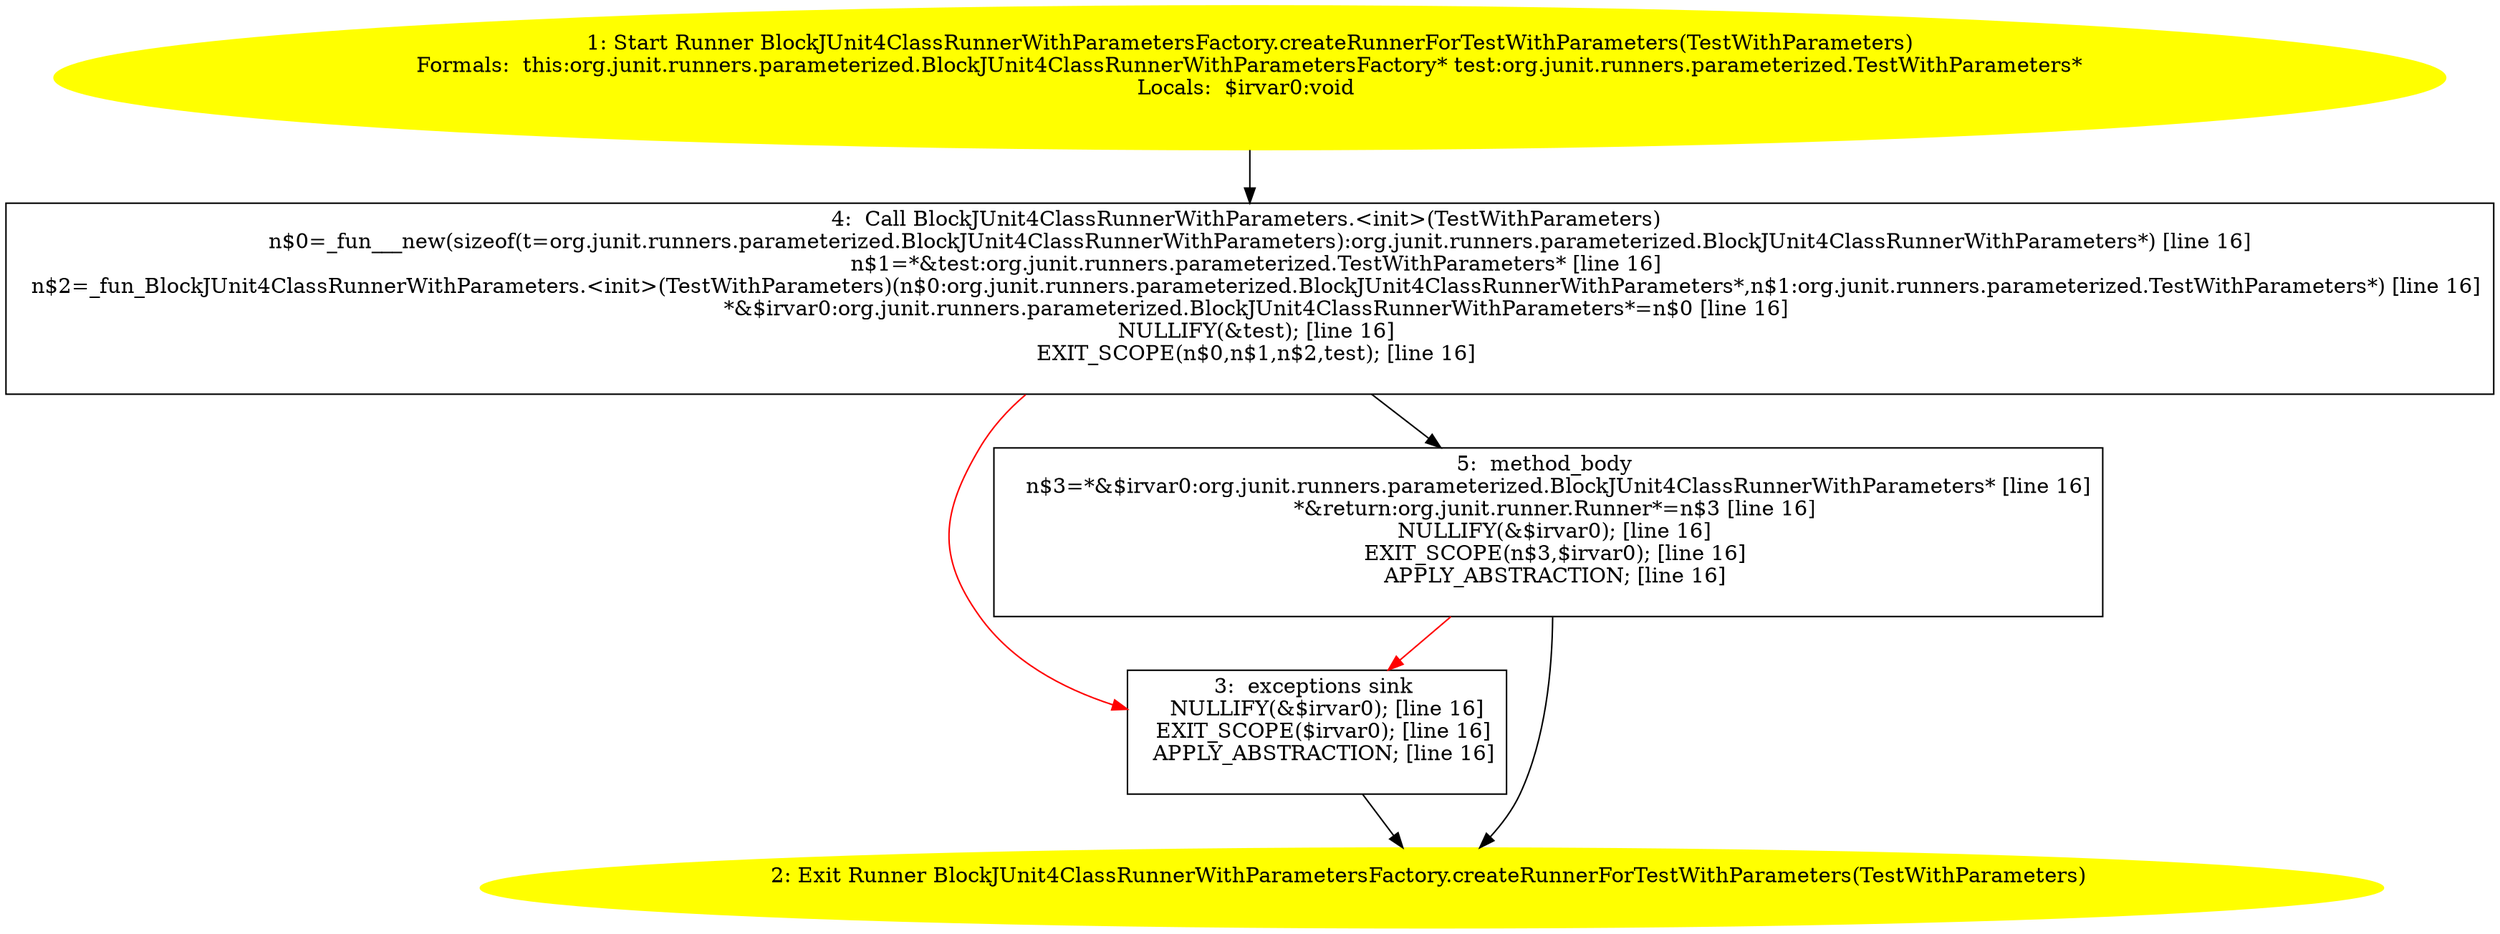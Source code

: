 /* @generated */
digraph cfg {
"org.junit.runners.parameterized.BlockJUnit4ClassRunnerWithParametersFactory.createRunnerForTestWithP.b5f3c2360b67da3bc8d320acba84d3fc_1" [label="1: Start Runner BlockJUnit4ClassRunnerWithParametersFactory.createRunnerForTestWithParameters(TestWithParameters)\nFormals:  this:org.junit.runners.parameterized.BlockJUnit4ClassRunnerWithParametersFactory* test:org.junit.runners.parameterized.TestWithParameters*\nLocals:  $irvar0:void \n  " color=yellow style=filled]
	

	 "org.junit.runners.parameterized.BlockJUnit4ClassRunnerWithParametersFactory.createRunnerForTestWithP.b5f3c2360b67da3bc8d320acba84d3fc_1" -> "org.junit.runners.parameterized.BlockJUnit4ClassRunnerWithParametersFactory.createRunnerForTestWithP.b5f3c2360b67da3bc8d320acba84d3fc_4" ;
"org.junit.runners.parameterized.BlockJUnit4ClassRunnerWithParametersFactory.createRunnerForTestWithP.b5f3c2360b67da3bc8d320acba84d3fc_2" [label="2: Exit Runner BlockJUnit4ClassRunnerWithParametersFactory.createRunnerForTestWithParameters(TestWithParameters) \n  " color=yellow style=filled]
	

"org.junit.runners.parameterized.BlockJUnit4ClassRunnerWithParametersFactory.createRunnerForTestWithP.b5f3c2360b67da3bc8d320acba84d3fc_3" [label="3:  exceptions sink \n   NULLIFY(&$irvar0); [line 16]\n  EXIT_SCOPE($irvar0); [line 16]\n  APPLY_ABSTRACTION; [line 16]\n " shape="box"]
	

	 "org.junit.runners.parameterized.BlockJUnit4ClassRunnerWithParametersFactory.createRunnerForTestWithP.b5f3c2360b67da3bc8d320acba84d3fc_3" -> "org.junit.runners.parameterized.BlockJUnit4ClassRunnerWithParametersFactory.createRunnerForTestWithP.b5f3c2360b67da3bc8d320acba84d3fc_2" ;
"org.junit.runners.parameterized.BlockJUnit4ClassRunnerWithParametersFactory.createRunnerForTestWithP.b5f3c2360b67da3bc8d320acba84d3fc_4" [label="4:  Call BlockJUnit4ClassRunnerWithParameters.<init>(TestWithParameters) \n   n$0=_fun___new(sizeof(t=org.junit.runners.parameterized.BlockJUnit4ClassRunnerWithParameters):org.junit.runners.parameterized.BlockJUnit4ClassRunnerWithParameters*) [line 16]\n  n$1=*&test:org.junit.runners.parameterized.TestWithParameters* [line 16]\n  n$2=_fun_BlockJUnit4ClassRunnerWithParameters.<init>(TestWithParameters)(n$0:org.junit.runners.parameterized.BlockJUnit4ClassRunnerWithParameters*,n$1:org.junit.runners.parameterized.TestWithParameters*) [line 16]\n  *&$irvar0:org.junit.runners.parameterized.BlockJUnit4ClassRunnerWithParameters*=n$0 [line 16]\n  NULLIFY(&test); [line 16]\n  EXIT_SCOPE(n$0,n$1,n$2,test); [line 16]\n " shape="box"]
	

	 "org.junit.runners.parameterized.BlockJUnit4ClassRunnerWithParametersFactory.createRunnerForTestWithP.b5f3c2360b67da3bc8d320acba84d3fc_4" -> "org.junit.runners.parameterized.BlockJUnit4ClassRunnerWithParametersFactory.createRunnerForTestWithP.b5f3c2360b67da3bc8d320acba84d3fc_5" ;
	 "org.junit.runners.parameterized.BlockJUnit4ClassRunnerWithParametersFactory.createRunnerForTestWithP.b5f3c2360b67da3bc8d320acba84d3fc_4" -> "org.junit.runners.parameterized.BlockJUnit4ClassRunnerWithParametersFactory.createRunnerForTestWithP.b5f3c2360b67da3bc8d320acba84d3fc_3" [color="red" ];
"org.junit.runners.parameterized.BlockJUnit4ClassRunnerWithParametersFactory.createRunnerForTestWithP.b5f3c2360b67da3bc8d320acba84d3fc_5" [label="5:  method_body \n   n$3=*&$irvar0:org.junit.runners.parameterized.BlockJUnit4ClassRunnerWithParameters* [line 16]\n  *&return:org.junit.runner.Runner*=n$3 [line 16]\n  NULLIFY(&$irvar0); [line 16]\n  EXIT_SCOPE(n$3,$irvar0); [line 16]\n  APPLY_ABSTRACTION; [line 16]\n " shape="box"]
	

	 "org.junit.runners.parameterized.BlockJUnit4ClassRunnerWithParametersFactory.createRunnerForTestWithP.b5f3c2360b67da3bc8d320acba84d3fc_5" -> "org.junit.runners.parameterized.BlockJUnit4ClassRunnerWithParametersFactory.createRunnerForTestWithP.b5f3c2360b67da3bc8d320acba84d3fc_2" ;
	 "org.junit.runners.parameterized.BlockJUnit4ClassRunnerWithParametersFactory.createRunnerForTestWithP.b5f3c2360b67da3bc8d320acba84d3fc_5" -> "org.junit.runners.parameterized.BlockJUnit4ClassRunnerWithParametersFactory.createRunnerForTestWithP.b5f3c2360b67da3bc8d320acba84d3fc_3" [color="red" ];
}

